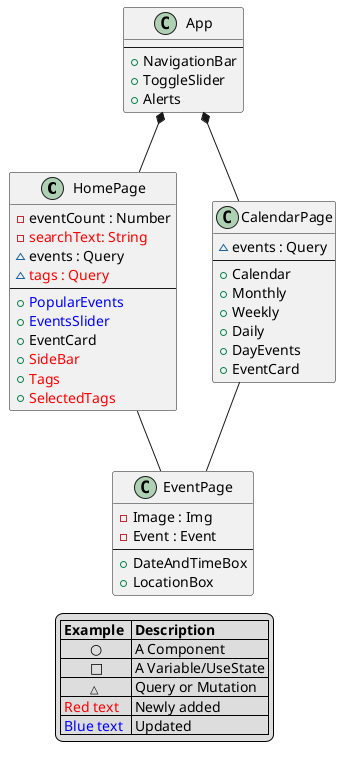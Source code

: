 @startuml FrontEndClassDiagram
class HomePage {
    - eventCount : Number
    - <color:red>searchText: String
    ~ events : Query
    ~ <color:red>tags : Query
    --
    + <color:blue>PopularEvents
    + <color:blue>EventsSlider
    + EventCard
    + <color:red>SideBar
    + <color:red>Tags 
    + <color:red>SelectedTags
}

class App {
    --
    + NavigationBar
    + ToggleSlider
    + Alerts
}
class CalendarPage {
    ~ events : Query
    --
    + Calendar
    + Monthly
    + Weekly
    + Daily
    + DayEvents
    + EventCard
}
class EventPage {
    -Image : Img
    -Event : Event
    --
    + DateAndTimeBox
    + LocationBox
}

App*-- HomePage 
App*-- CalendarPage   
HomePage-- EventPage
CalendarPage-- EventPage

legend
    |= Example  |= Description |
    |        ○ | A Component |
    |        □ | A Variable/UseState |
    |        <size:11>△ | Query or Mutation |
    |<color:red> Red text | Newly added|
    |<color:blue> Blue text | Updated |
endlegend
@enduml


class AddEventPage {
}
class VerifyPage {
}
class AccountPage {
}
class LoginPage {
    }
